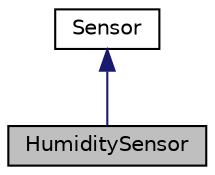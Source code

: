 digraph "HumiditySensor"
{
 // LATEX_PDF_SIZE
  edge [fontname="Helvetica",fontsize="10",labelfontname="Helvetica",labelfontsize="10"];
  node [fontname="Helvetica",fontsize="10",shape=record];
  Node1 [label="HumiditySensor",height=0.2,width=0.4,color="black", fillcolor="grey75", style="filled", fontcolor="black",tooltip="The HumiditySensor class, a concrete subject that detects and notifies devices about humidity changes..."];
  Node2 -> Node1 [dir="back",color="midnightblue",fontsize="10",style="solid",fontname="Helvetica"];
  Node2 [label="Sensor",height=0.2,width=0.4,color="black", fillcolor="white", style="filled",URL="$classSensor.html",tooltip="Abstract Subject class in the Observer pattern."];
}
